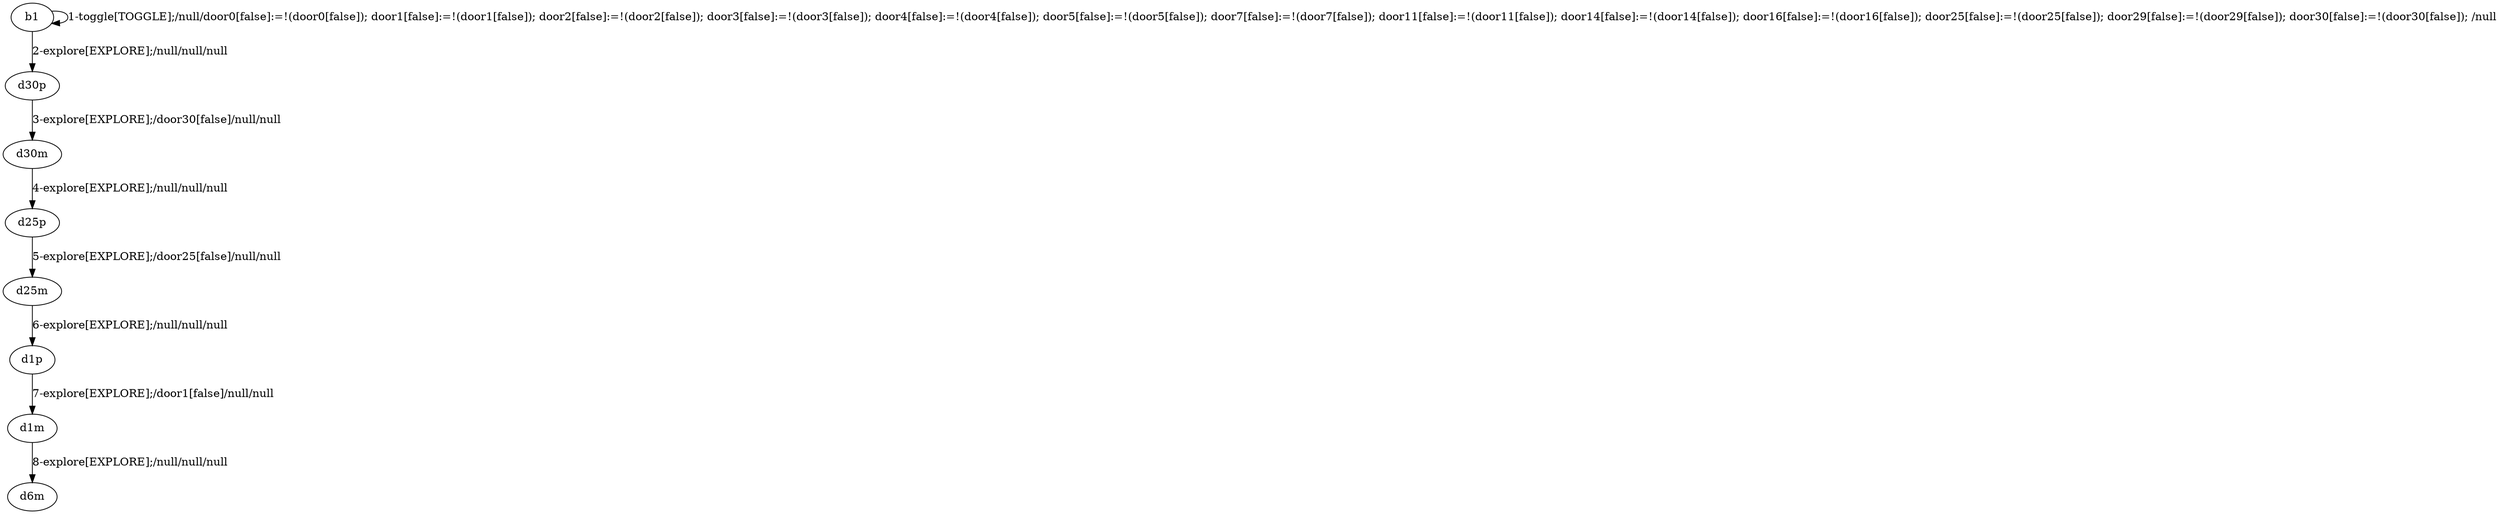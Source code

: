 # Total number of goals covered by this test: 5
# d25m --> d1p
# d1p --> d1m
# d30m --> d25p
# d1m --> d6m
# d25p --> d25m

digraph g {
"b1" -> "b1" [label = "1-toggle[TOGGLE];/null/door0[false]:=!(door0[false]); door1[false]:=!(door1[false]); door2[false]:=!(door2[false]); door3[false]:=!(door3[false]); door4[false]:=!(door4[false]); door5[false]:=!(door5[false]); door7[false]:=!(door7[false]); door11[false]:=!(door11[false]); door14[false]:=!(door14[false]); door16[false]:=!(door16[false]); door25[false]:=!(door25[false]); door29[false]:=!(door29[false]); door30[false]:=!(door30[false]); /null"];
"b1" -> "d30p" [label = "2-explore[EXPLORE];/null/null/null"];
"d30p" -> "d30m" [label = "3-explore[EXPLORE];/door30[false]/null/null"];
"d30m" -> "d25p" [label = "4-explore[EXPLORE];/null/null/null"];
"d25p" -> "d25m" [label = "5-explore[EXPLORE];/door25[false]/null/null"];
"d25m" -> "d1p" [label = "6-explore[EXPLORE];/null/null/null"];
"d1p" -> "d1m" [label = "7-explore[EXPLORE];/door1[false]/null/null"];
"d1m" -> "d6m" [label = "8-explore[EXPLORE];/null/null/null"];
}
